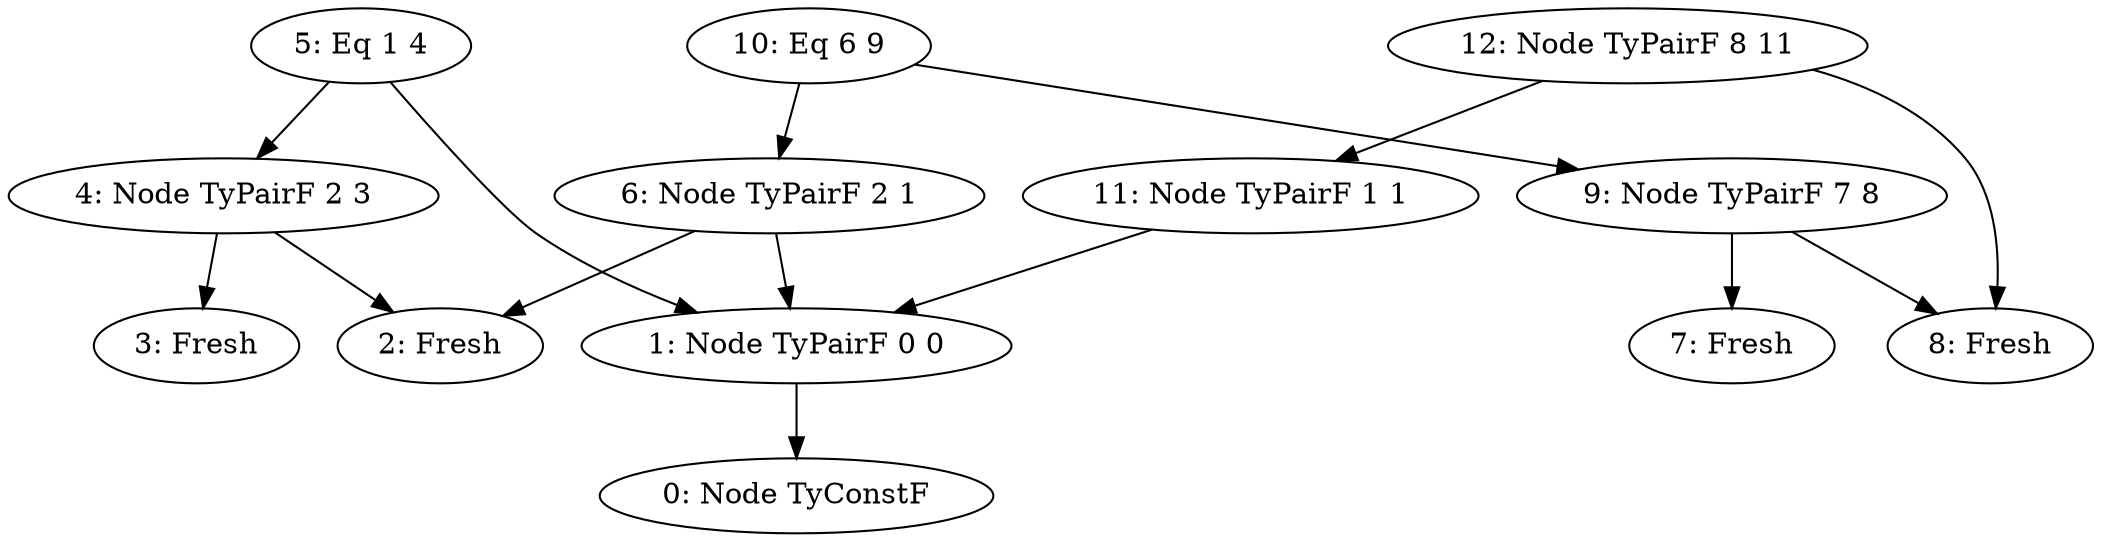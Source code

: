digraph 
{
  "0" [label="0: Node TyConstF"]
  "1" [label="1: Node TyPairF 0 0"]
  "2" [label="2: Fresh"]
  "3" [label="3: Fresh"]
  "4" [label="4: Node TyPairF 2 3"]
  "5" [label="5: Eq 1 4"]
  "6" [label="6: Node TyPairF 2 1"]
  "7" [label="7: Fresh"]
  "8" [label="8: Fresh"]
  "9" [label="9: Node TyPairF 7 8"]
  "10" [label="10: Eq 6 9"]
  "11" [label="11: Node TyPairF 1 1"]
  "12" [label="12: Node TyPairF 8 11"]
  "1" -> "0"
  "4" -> "2"
  "4" -> "3"
  "5" -> "1"
  "5" -> "4"
  "6" -> "1"
  "6" -> "2"
  "9" -> "7"
  "9" -> "8"
  "10" -> "6"
  "10" -> "9"
  "11" -> "1"
  "12" -> "8"
  "12" -> "11"
}
